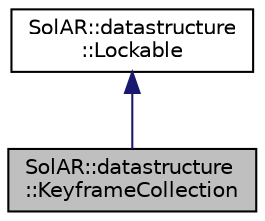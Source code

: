 digraph "SolAR::datastructure::KeyframeCollection"
{
 // LATEX_PDF_SIZE
  edge [fontname="Helvetica",fontsize="10",labelfontname="Helvetica",labelfontsize="10"];
  node [fontname="Helvetica",fontsize="10",shape=record];
  Node1 [label="SolAR::datastructure\l::KeyframeCollection",height=0.2,width=0.4,color="black", fillcolor="grey75", style="filled", fontcolor="black",tooltip="A set of keyframes. This class provides a set of keyframes."];
  Node2 -> Node1 [dir="back",color="midnightblue",fontsize="10",style="solid",fontname="Helvetica"];
  Node2 [label="SolAR::datastructure\l::Lockable",height=0.2,width=0.4,color="black", fillcolor="white", style="filled",URL="$class_sol_a_r_1_1datastructure_1_1_lockable.html",tooltip=" "];
}
